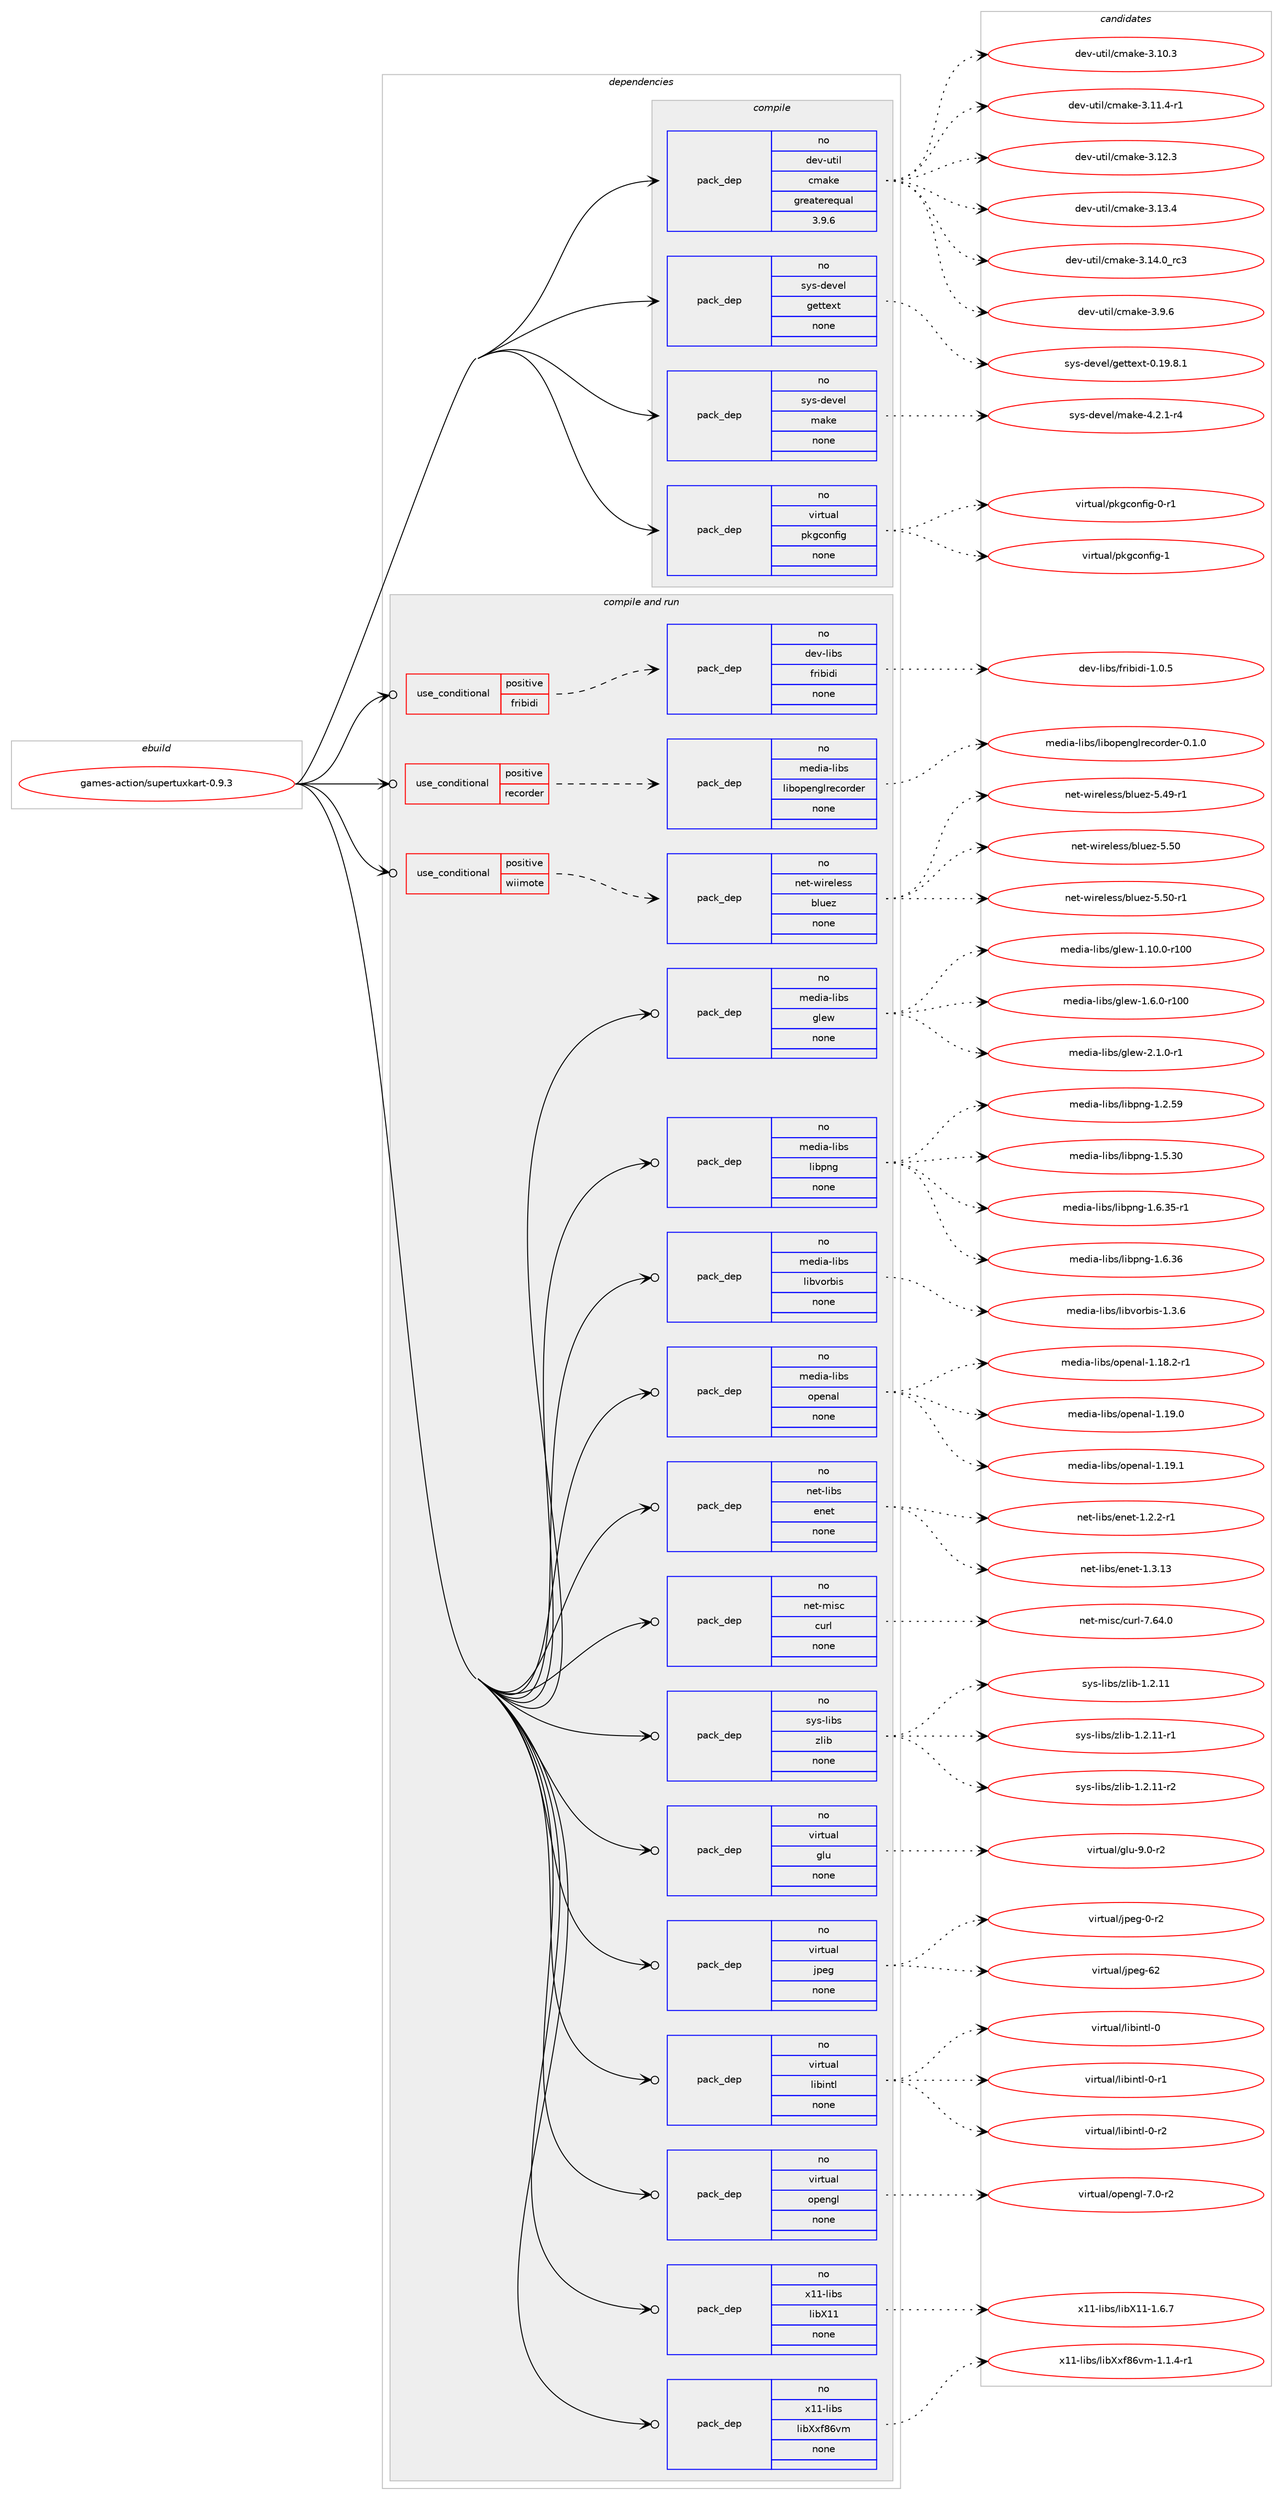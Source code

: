 digraph prolog {

# *************
# Graph options
# *************

newrank=true;
concentrate=true;
compound=true;
graph [rankdir=LR,fontname=Helvetica,fontsize=10,ranksep=1.5];#, ranksep=2.5, nodesep=0.2];
edge  [arrowhead=vee];
node  [fontname=Helvetica,fontsize=10];

# **********
# The ebuild
# **********

subgraph cluster_leftcol {
color=gray;
rank=same;
label=<<i>ebuild</i>>;
id [label="games-action/supertuxkart-0.9.3", color=red, width=4, href="../games-action/supertuxkart-0.9.3.svg"];
}

# ****************
# The dependencies
# ****************

subgraph cluster_midcol {
color=gray;
label=<<i>dependencies</i>>;
subgraph cluster_compile {
fillcolor="#eeeeee";
style=filled;
label=<<i>compile</i>>;
subgraph pack1103912 {
dependency1553768 [label=<<TABLE BORDER="0" CELLBORDER="1" CELLSPACING="0" CELLPADDING="4" WIDTH="220"><TR><TD ROWSPAN="6" CELLPADDING="30">pack_dep</TD></TR><TR><TD WIDTH="110">no</TD></TR><TR><TD>dev-util</TD></TR><TR><TD>cmake</TD></TR><TR><TD>greaterequal</TD></TR><TR><TD>3.9.6</TD></TR></TABLE>>, shape=none, color=blue];
}
id:e -> dependency1553768:w [weight=20,style="solid",arrowhead="vee"];
subgraph pack1103913 {
dependency1553769 [label=<<TABLE BORDER="0" CELLBORDER="1" CELLSPACING="0" CELLPADDING="4" WIDTH="220"><TR><TD ROWSPAN="6" CELLPADDING="30">pack_dep</TD></TR><TR><TD WIDTH="110">no</TD></TR><TR><TD>sys-devel</TD></TR><TR><TD>gettext</TD></TR><TR><TD>none</TD></TR><TR><TD></TD></TR></TABLE>>, shape=none, color=blue];
}
id:e -> dependency1553769:w [weight=20,style="solid",arrowhead="vee"];
subgraph pack1103914 {
dependency1553770 [label=<<TABLE BORDER="0" CELLBORDER="1" CELLSPACING="0" CELLPADDING="4" WIDTH="220"><TR><TD ROWSPAN="6" CELLPADDING="30">pack_dep</TD></TR><TR><TD WIDTH="110">no</TD></TR><TR><TD>sys-devel</TD></TR><TR><TD>make</TD></TR><TR><TD>none</TD></TR><TR><TD></TD></TR></TABLE>>, shape=none, color=blue];
}
id:e -> dependency1553770:w [weight=20,style="solid",arrowhead="vee"];
subgraph pack1103915 {
dependency1553771 [label=<<TABLE BORDER="0" CELLBORDER="1" CELLSPACING="0" CELLPADDING="4" WIDTH="220"><TR><TD ROWSPAN="6" CELLPADDING="30">pack_dep</TD></TR><TR><TD WIDTH="110">no</TD></TR><TR><TD>virtual</TD></TR><TR><TD>pkgconfig</TD></TR><TR><TD>none</TD></TR><TR><TD></TD></TR></TABLE>>, shape=none, color=blue];
}
id:e -> dependency1553771:w [weight=20,style="solid",arrowhead="vee"];
}
subgraph cluster_compileandrun {
fillcolor="#eeeeee";
style=filled;
label=<<i>compile and run</i>>;
subgraph cond426069 {
dependency1553772 [label=<<TABLE BORDER="0" CELLBORDER="1" CELLSPACING="0" CELLPADDING="4"><TR><TD ROWSPAN="3" CELLPADDING="10">use_conditional</TD></TR><TR><TD>positive</TD></TR><TR><TD>fribidi</TD></TR></TABLE>>, shape=none, color=red];
subgraph pack1103916 {
dependency1553773 [label=<<TABLE BORDER="0" CELLBORDER="1" CELLSPACING="0" CELLPADDING="4" WIDTH="220"><TR><TD ROWSPAN="6" CELLPADDING="30">pack_dep</TD></TR><TR><TD WIDTH="110">no</TD></TR><TR><TD>dev-libs</TD></TR><TR><TD>fribidi</TD></TR><TR><TD>none</TD></TR><TR><TD></TD></TR></TABLE>>, shape=none, color=blue];
}
dependency1553772:e -> dependency1553773:w [weight=20,style="dashed",arrowhead="vee"];
}
id:e -> dependency1553772:w [weight=20,style="solid",arrowhead="odotvee"];
subgraph cond426070 {
dependency1553774 [label=<<TABLE BORDER="0" CELLBORDER="1" CELLSPACING="0" CELLPADDING="4"><TR><TD ROWSPAN="3" CELLPADDING="10">use_conditional</TD></TR><TR><TD>positive</TD></TR><TR><TD>recorder</TD></TR></TABLE>>, shape=none, color=red];
subgraph pack1103917 {
dependency1553775 [label=<<TABLE BORDER="0" CELLBORDER="1" CELLSPACING="0" CELLPADDING="4" WIDTH="220"><TR><TD ROWSPAN="6" CELLPADDING="30">pack_dep</TD></TR><TR><TD WIDTH="110">no</TD></TR><TR><TD>media-libs</TD></TR><TR><TD>libopenglrecorder</TD></TR><TR><TD>none</TD></TR><TR><TD></TD></TR></TABLE>>, shape=none, color=blue];
}
dependency1553774:e -> dependency1553775:w [weight=20,style="dashed",arrowhead="vee"];
}
id:e -> dependency1553774:w [weight=20,style="solid",arrowhead="odotvee"];
subgraph cond426071 {
dependency1553776 [label=<<TABLE BORDER="0" CELLBORDER="1" CELLSPACING="0" CELLPADDING="4"><TR><TD ROWSPAN="3" CELLPADDING="10">use_conditional</TD></TR><TR><TD>positive</TD></TR><TR><TD>wiimote</TD></TR></TABLE>>, shape=none, color=red];
subgraph pack1103918 {
dependency1553777 [label=<<TABLE BORDER="0" CELLBORDER="1" CELLSPACING="0" CELLPADDING="4" WIDTH="220"><TR><TD ROWSPAN="6" CELLPADDING="30">pack_dep</TD></TR><TR><TD WIDTH="110">no</TD></TR><TR><TD>net-wireless</TD></TR><TR><TD>bluez</TD></TR><TR><TD>none</TD></TR><TR><TD></TD></TR></TABLE>>, shape=none, color=blue];
}
dependency1553776:e -> dependency1553777:w [weight=20,style="dashed",arrowhead="vee"];
}
id:e -> dependency1553776:w [weight=20,style="solid",arrowhead="odotvee"];
subgraph pack1103919 {
dependency1553778 [label=<<TABLE BORDER="0" CELLBORDER="1" CELLSPACING="0" CELLPADDING="4" WIDTH="220"><TR><TD ROWSPAN="6" CELLPADDING="30">pack_dep</TD></TR><TR><TD WIDTH="110">no</TD></TR><TR><TD>media-libs</TD></TR><TR><TD>glew</TD></TR><TR><TD>none</TD></TR><TR><TD></TD></TR></TABLE>>, shape=none, color=blue];
}
id:e -> dependency1553778:w [weight=20,style="solid",arrowhead="odotvee"];
subgraph pack1103920 {
dependency1553779 [label=<<TABLE BORDER="0" CELLBORDER="1" CELLSPACING="0" CELLPADDING="4" WIDTH="220"><TR><TD ROWSPAN="6" CELLPADDING="30">pack_dep</TD></TR><TR><TD WIDTH="110">no</TD></TR><TR><TD>media-libs</TD></TR><TR><TD>libpng</TD></TR><TR><TD>none</TD></TR><TR><TD></TD></TR></TABLE>>, shape=none, color=blue];
}
id:e -> dependency1553779:w [weight=20,style="solid",arrowhead="odotvee"];
subgraph pack1103921 {
dependency1553780 [label=<<TABLE BORDER="0" CELLBORDER="1" CELLSPACING="0" CELLPADDING="4" WIDTH="220"><TR><TD ROWSPAN="6" CELLPADDING="30">pack_dep</TD></TR><TR><TD WIDTH="110">no</TD></TR><TR><TD>media-libs</TD></TR><TR><TD>libvorbis</TD></TR><TR><TD>none</TD></TR><TR><TD></TD></TR></TABLE>>, shape=none, color=blue];
}
id:e -> dependency1553780:w [weight=20,style="solid",arrowhead="odotvee"];
subgraph pack1103922 {
dependency1553781 [label=<<TABLE BORDER="0" CELLBORDER="1" CELLSPACING="0" CELLPADDING="4" WIDTH="220"><TR><TD ROWSPAN="6" CELLPADDING="30">pack_dep</TD></TR><TR><TD WIDTH="110">no</TD></TR><TR><TD>media-libs</TD></TR><TR><TD>openal</TD></TR><TR><TD>none</TD></TR><TR><TD></TD></TR></TABLE>>, shape=none, color=blue];
}
id:e -> dependency1553781:w [weight=20,style="solid",arrowhead="odotvee"];
subgraph pack1103923 {
dependency1553782 [label=<<TABLE BORDER="0" CELLBORDER="1" CELLSPACING="0" CELLPADDING="4" WIDTH="220"><TR><TD ROWSPAN="6" CELLPADDING="30">pack_dep</TD></TR><TR><TD WIDTH="110">no</TD></TR><TR><TD>net-libs</TD></TR><TR><TD>enet</TD></TR><TR><TD>none</TD></TR><TR><TD></TD></TR></TABLE>>, shape=none, color=blue];
}
id:e -> dependency1553782:w [weight=20,style="solid",arrowhead="odotvee"];
subgraph pack1103924 {
dependency1553783 [label=<<TABLE BORDER="0" CELLBORDER="1" CELLSPACING="0" CELLPADDING="4" WIDTH="220"><TR><TD ROWSPAN="6" CELLPADDING="30">pack_dep</TD></TR><TR><TD WIDTH="110">no</TD></TR><TR><TD>net-misc</TD></TR><TR><TD>curl</TD></TR><TR><TD>none</TD></TR><TR><TD></TD></TR></TABLE>>, shape=none, color=blue];
}
id:e -> dependency1553783:w [weight=20,style="solid",arrowhead="odotvee"];
subgraph pack1103925 {
dependency1553784 [label=<<TABLE BORDER="0" CELLBORDER="1" CELLSPACING="0" CELLPADDING="4" WIDTH="220"><TR><TD ROWSPAN="6" CELLPADDING="30">pack_dep</TD></TR><TR><TD WIDTH="110">no</TD></TR><TR><TD>sys-libs</TD></TR><TR><TD>zlib</TD></TR><TR><TD>none</TD></TR><TR><TD></TD></TR></TABLE>>, shape=none, color=blue];
}
id:e -> dependency1553784:w [weight=20,style="solid",arrowhead="odotvee"];
subgraph pack1103926 {
dependency1553785 [label=<<TABLE BORDER="0" CELLBORDER="1" CELLSPACING="0" CELLPADDING="4" WIDTH="220"><TR><TD ROWSPAN="6" CELLPADDING="30">pack_dep</TD></TR><TR><TD WIDTH="110">no</TD></TR><TR><TD>virtual</TD></TR><TR><TD>glu</TD></TR><TR><TD>none</TD></TR><TR><TD></TD></TR></TABLE>>, shape=none, color=blue];
}
id:e -> dependency1553785:w [weight=20,style="solid",arrowhead="odotvee"];
subgraph pack1103927 {
dependency1553786 [label=<<TABLE BORDER="0" CELLBORDER="1" CELLSPACING="0" CELLPADDING="4" WIDTH="220"><TR><TD ROWSPAN="6" CELLPADDING="30">pack_dep</TD></TR><TR><TD WIDTH="110">no</TD></TR><TR><TD>virtual</TD></TR><TR><TD>jpeg</TD></TR><TR><TD>none</TD></TR><TR><TD></TD></TR></TABLE>>, shape=none, color=blue];
}
id:e -> dependency1553786:w [weight=20,style="solid",arrowhead="odotvee"];
subgraph pack1103928 {
dependency1553787 [label=<<TABLE BORDER="0" CELLBORDER="1" CELLSPACING="0" CELLPADDING="4" WIDTH="220"><TR><TD ROWSPAN="6" CELLPADDING="30">pack_dep</TD></TR><TR><TD WIDTH="110">no</TD></TR><TR><TD>virtual</TD></TR><TR><TD>libintl</TD></TR><TR><TD>none</TD></TR><TR><TD></TD></TR></TABLE>>, shape=none, color=blue];
}
id:e -> dependency1553787:w [weight=20,style="solid",arrowhead="odotvee"];
subgraph pack1103929 {
dependency1553788 [label=<<TABLE BORDER="0" CELLBORDER="1" CELLSPACING="0" CELLPADDING="4" WIDTH="220"><TR><TD ROWSPAN="6" CELLPADDING="30">pack_dep</TD></TR><TR><TD WIDTH="110">no</TD></TR><TR><TD>virtual</TD></TR><TR><TD>opengl</TD></TR><TR><TD>none</TD></TR><TR><TD></TD></TR></TABLE>>, shape=none, color=blue];
}
id:e -> dependency1553788:w [weight=20,style="solid",arrowhead="odotvee"];
subgraph pack1103930 {
dependency1553789 [label=<<TABLE BORDER="0" CELLBORDER="1" CELLSPACING="0" CELLPADDING="4" WIDTH="220"><TR><TD ROWSPAN="6" CELLPADDING="30">pack_dep</TD></TR><TR><TD WIDTH="110">no</TD></TR><TR><TD>x11-libs</TD></TR><TR><TD>libX11</TD></TR><TR><TD>none</TD></TR><TR><TD></TD></TR></TABLE>>, shape=none, color=blue];
}
id:e -> dependency1553789:w [weight=20,style="solid",arrowhead="odotvee"];
subgraph pack1103931 {
dependency1553790 [label=<<TABLE BORDER="0" CELLBORDER="1" CELLSPACING="0" CELLPADDING="4" WIDTH="220"><TR><TD ROWSPAN="6" CELLPADDING="30">pack_dep</TD></TR><TR><TD WIDTH="110">no</TD></TR><TR><TD>x11-libs</TD></TR><TR><TD>libXxf86vm</TD></TR><TR><TD>none</TD></TR><TR><TD></TD></TR></TABLE>>, shape=none, color=blue];
}
id:e -> dependency1553790:w [weight=20,style="solid",arrowhead="odotvee"];
}
subgraph cluster_run {
fillcolor="#eeeeee";
style=filled;
label=<<i>run</i>>;
}
}

# **************
# The candidates
# **************

subgraph cluster_choices {
rank=same;
color=gray;
label=<<i>candidates</i>>;

subgraph choice1103912 {
color=black;
nodesep=1;
choice1001011184511711610510847991099710710145514649484651 [label="dev-util/cmake-3.10.3", color=red, width=4,href="../dev-util/cmake-3.10.3.svg"];
choice10010111845117116105108479910997107101455146494946524511449 [label="dev-util/cmake-3.11.4-r1", color=red, width=4,href="../dev-util/cmake-3.11.4-r1.svg"];
choice1001011184511711610510847991099710710145514649504651 [label="dev-util/cmake-3.12.3", color=red, width=4,href="../dev-util/cmake-3.12.3.svg"];
choice1001011184511711610510847991099710710145514649514652 [label="dev-util/cmake-3.13.4", color=red, width=4,href="../dev-util/cmake-3.13.4.svg"];
choice1001011184511711610510847991099710710145514649524648951149951 [label="dev-util/cmake-3.14.0_rc3", color=red, width=4,href="../dev-util/cmake-3.14.0_rc3.svg"];
choice10010111845117116105108479910997107101455146574654 [label="dev-util/cmake-3.9.6", color=red, width=4,href="../dev-util/cmake-3.9.6.svg"];
dependency1553768:e -> choice1001011184511711610510847991099710710145514649484651:w [style=dotted,weight="100"];
dependency1553768:e -> choice10010111845117116105108479910997107101455146494946524511449:w [style=dotted,weight="100"];
dependency1553768:e -> choice1001011184511711610510847991099710710145514649504651:w [style=dotted,weight="100"];
dependency1553768:e -> choice1001011184511711610510847991099710710145514649514652:w [style=dotted,weight="100"];
dependency1553768:e -> choice1001011184511711610510847991099710710145514649524648951149951:w [style=dotted,weight="100"];
dependency1553768:e -> choice10010111845117116105108479910997107101455146574654:w [style=dotted,weight="100"];
}
subgraph choice1103913 {
color=black;
nodesep=1;
choice1151211154510010111810110847103101116116101120116454846495746564649 [label="sys-devel/gettext-0.19.8.1", color=red, width=4,href="../sys-devel/gettext-0.19.8.1.svg"];
dependency1553769:e -> choice1151211154510010111810110847103101116116101120116454846495746564649:w [style=dotted,weight="100"];
}
subgraph choice1103914 {
color=black;
nodesep=1;
choice1151211154510010111810110847109971071014552465046494511452 [label="sys-devel/make-4.2.1-r4", color=red, width=4,href="../sys-devel/make-4.2.1-r4.svg"];
dependency1553770:e -> choice1151211154510010111810110847109971071014552465046494511452:w [style=dotted,weight="100"];
}
subgraph choice1103915 {
color=black;
nodesep=1;
choice11810511411611797108471121071039911111010210510345484511449 [label="virtual/pkgconfig-0-r1", color=red, width=4,href="../virtual/pkgconfig-0-r1.svg"];
choice1181051141161179710847112107103991111101021051034549 [label="virtual/pkgconfig-1", color=red, width=4,href="../virtual/pkgconfig-1.svg"];
dependency1553771:e -> choice11810511411611797108471121071039911111010210510345484511449:w [style=dotted,weight="100"];
dependency1553771:e -> choice1181051141161179710847112107103991111101021051034549:w [style=dotted,weight="100"];
}
subgraph choice1103916 {
color=black;
nodesep=1;
choice10010111845108105981154710211410598105100105454946484653 [label="dev-libs/fribidi-1.0.5", color=red, width=4,href="../dev-libs/fribidi-1.0.5.svg"];
dependency1553773:e -> choice10010111845108105981154710211410598105100105454946484653:w [style=dotted,weight="100"];
}
subgraph choice1103917 {
color=black;
nodesep=1;
choice109101100105974510810598115471081059811111210111010310811410199111114100101114454846494648 [label="media-libs/libopenglrecorder-0.1.0", color=red, width=4,href="../media-libs/libopenglrecorder-0.1.0.svg"];
dependency1553775:e -> choice109101100105974510810598115471081059811111210111010310811410199111114100101114454846494648:w [style=dotted,weight="100"];
}
subgraph choice1103918 {
color=black;
nodesep=1;
choice11010111645119105114101108101115115479810811710112245534652574511449 [label="net-wireless/bluez-5.49-r1", color=red, width=4,href="../net-wireless/bluez-5.49-r1.svg"];
choice1101011164511910511410110810111511547981081171011224553465348 [label="net-wireless/bluez-5.50", color=red, width=4,href="../net-wireless/bluez-5.50.svg"];
choice11010111645119105114101108101115115479810811710112245534653484511449 [label="net-wireless/bluez-5.50-r1", color=red, width=4,href="../net-wireless/bluez-5.50-r1.svg"];
dependency1553777:e -> choice11010111645119105114101108101115115479810811710112245534652574511449:w [style=dotted,weight="100"];
dependency1553777:e -> choice1101011164511910511410110810111511547981081171011224553465348:w [style=dotted,weight="100"];
dependency1553777:e -> choice11010111645119105114101108101115115479810811710112245534653484511449:w [style=dotted,weight="100"];
}
subgraph choice1103919 {
color=black;
nodesep=1;
choice109101100105974510810598115471031081011194549464948464845114494848 [label="media-libs/glew-1.10.0-r100", color=red, width=4,href="../media-libs/glew-1.10.0-r100.svg"];
choice1091011001059745108105981154710310810111945494654464845114494848 [label="media-libs/glew-1.6.0-r100", color=red, width=4,href="../media-libs/glew-1.6.0-r100.svg"];
choice109101100105974510810598115471031081011194550464946484511449 [label="media-libs/glew-2.1.0-r1", color=red, width=4,href="../media-libs/glew-2.1.0-r1.svg"];
dependency1553778:e -> choice109101100105974510810598115471031081011194549464948464845114494848:w [style=dotted,weight="100"];
dependency1553778:e -> choice1091011001059745108105981154710310810111945494654464845114494848:w [style=dotted,weight="100"];
dependency1553778:e -> choice109101100105974510810598115471031081011194550464946484511449:w [style=dotted,weight="100"];
}
subgraph choice1103920 {
color=black;
nodesep=1;
choice109101100105974510810598115471081059811211010345494650465357 [label="media-libs/libpng-1.2.59", color=red, width=4,href="../media-libs/libpng-1.2.59.svg"];
choice109101100105974510810598115471081059811211010345494653465148 [label="media-libs/libpng-1.5.30", color=red, width=4,href="../media-libs/libpng-1.5.30.svg"];
choice1091011001059745108105981154710810598112110103454946544651534511449 [label="media-libs/libpng-1.6.35-r1", color=red, width=4,href="../media-libs/libpng-1.6.35-r1.svg"];
choice109101100105974510810598115471081059811211010345494654465154 [label="media-libs/libpng-1.6.36", color=red, width=4,href="../media-libs/libpng-1.6.36.svg"];
dependency1553779:e -> choice109101100105974510810598115471081059811211010345494650465357:w [style=dotted,weight="100"];
dependency1553779:e -> choice109101100105974510810598115471081059811211010345494653465148:w [style=dotted,weight="100"];
dependency1553779:e -> choice1091011001059745108105981154710810598112110103454946544651534511449:w [style=dotted,weight="100"];
dependency1553779:e -> choice109101100105974510810598115471081059811211010345494654465154:w [style=dotted,weight="100"];
}
subgraph choice1103921 {
color=black;
nodesep=1;
choice109101100105974510810598115471081059811811111498105115454946514654 [label="media-libs/libvorbis-1.3.6", color=red, width=4,href="../media-libs/libvorbis-1.3.6.svg"];
dependency1553780:e -> choice109101100105974510810598115471081059811811111498105115454946514654:w [style=dotted,weight="100"];
}
subgraph choice1103922 {
color=black;
nodesep=1;
choice1091011001059745108105981154711111210111097108454946495646504511449 [label="media-libs/openal-1.18.2-r1", color=red, width=4,href="../media-libs/openal-1.18.2-r1.svg"];
choice109101100105974510810598115471111121011109710845494649574648 [label="media-libs/openal-1.19.0", color=red, width=4,href="../media-libs/openal-1.19.0.svg"];
choice109101100105974510810598115471111121011109710845494649574649 [label="media-libs/openal-1.19.1", color=red, width=4,href="../media-libs/openal-1.19.1.svg"];
dependency1553781:e -> choice1091011001059745108105981154711111210111097108454946495646504511449:w [style=dotted,weight="100"];
dependency1553781:e -> choice109101100105974510810598115471111121011109710845494649574648:w [style=dotted,weight="100"];
dependency1553781:e -> choice109101100105974510810598115471111121011109710845494649574649:w [style=dotted,weight="100"];
}
subgraph choice1103923 {
color=black;
nodesep=1;
choice1101011164510810598115471011101011164549465046504511449 [label="net-libs/enet-1.2.2-r1", color=red, width=4,href="../net-libs/enet-1.2.2-r1.svg"];
choice11010111645108105981154710111010111645494651464951 [label="net-libs/enet-1.3.13", color=red, width=4,href="../net-libs/enet-1.3.13.svg"];
dependency1553782:e -> choice1101011164510810598115471011101011164549465046504511449:w [style=dotted,weight="100"];
dependency1553782:e -> choice11010111645108105981154710111010111645494651464951:w [style=dotted,weight="100"];
}
subgraph choice1103924 {
color=black;
nodesep=1;
choice1101011164510910511599479911711410845554654524648 [label="net-misc/curl-7.64.0", color=red, width=4,href="../net-misc/curl-7.64.0.svg"];
dependency1553783:e -> choice1101011164510910511599479911711410845554654524648:w [style=dotted,weight="100"];
}
subgraph choice1103925 {
color=black;
nodesep=1;
choice1151211154510810598115471221081059845494650464949 [label="sys-libs/zlib-1.2.11", color=red, width=4,href="../sys-libs/zlib-1.2.11.svg"];
choice11512111545108105981154712210810598454946504649494511449 [label="sys-libs/zlib-1.2.11-r1", color=red, width=4,href="../sys-libs/zlib-1.2.11-r1.svg"];
choice11512111545108105981154712210810598454946504649494511450 [label="sys-libs/zlib-1.2.11-r2", color=red, width=4,href="../sys-libs/zlib-1.2.11-r2.svg"];
dependency1553784:e -> choice1151211154510810598115471221081059845494650464949:w [style=dotted,weight="100"];
dependency1553784:e -> choice11512111545108105981154712210810598454946504649494511449:w [style=dotted,weight="100"];
dependency1553784:e -> choice11512111545108105981154712210810598454946504649494511450:w [style=dotted,weight="100"];
}
subgraph choice1103926 {
color=black;
nodesep=1;
choice1181051141161179710847103108117455746484511450 [label="virtual/glu-9.0-r2", color=red, width=4,href="../virtual/glu-9.0-r2.svg"];
dependency1553785:e -> choice1181051141161179710847103108117455746484511450:w [style=dotted,weight="100"];
}
subgraph choice1103927 {
color=black;
nodesep=1;
choice118105114116117971084710611210110345484511450 [label="virtual/jpeg-0-r2", color=red, width=4,href="../virtual/jpeg-0-r2.svg"];
choice1181051141161179710847106112101103455450 [label="virtual/jpeg-62", color=red, width=4,href="../virtual/jpeg-62.svg"];
dependency1553786:e -> choice118105114116117971084710611210110345484511450:w [style=dotted,weight="100"];
dependency1553786:e -> choice1181051141161179710847106112101103455450:w [style=dotted,weight="100"];
}
subgraph choice1103928 {
color=black;
nodesep=1;
choice1181051141161179710847108105981051101161084548 [label="virtual/libintl-0", color=red, width=4,href="../virtual/libintl-0.svg"];
choice11810511411611797108471081059810511011610845484511449 [label="virtual/libintl-0-r1", color=red, width=4,href="../virtual/libintl-0-r1.svg"];
choice11810511411611797108471081059810511011610845484511450 [label="virtual/libintl-0-r2", color=red, width=4,href="../virtual/libintl-0-r2.svg"];
dependency1553787:e -> choice1181051141161179710847108105981051101161084548:w [style=dotted,weight="100"];
dependency1553787:e -> choice11810511411611797108471081059810511011610845484511449:w [style=dotted,weight="100"];
dependency1553787:e -> choice11810511411611797108471081059810511011610845484511450:w [style=dotted,weight="100"];
}
subgraph choice1103929 {
color=black;
nodesep=1;
choice1181051141161179710847111112101110103108455546484511450 [label="virtual/opengl-7.0-r2", color=red, width=4,href="../virtual/opengl-7.0-r2.svg"];
dependency1553788:e -> choice1181051141161179710847111112101110103108455546484511450:w [style=dotted,weight="100"];
}
subgraph choice1103930 {
color=black;
nodesep=1;
choice120494945108105981154710810598884949454946544655 [label="x11-libs/libX11-1.6.7", color=red, width=4,href="../x11-libs/libX11-1.6.7.svg"];
dependency1553789:e -> choice120494945108105981154710810598884949454946544655:w [style=dotted,weight="100"];
}
subgraph choice1103931 {
color=black;
nodesep=1;
choice1204949451081059811547108105988812010256541181094549464946524511449 [label="x11-libs/libXxf86vm-1.1.4-r1", color=red, width=4,href="../x11-libs/libXxf86vm-1.1.4-r1.svg"];
dependency1553790:e -> choice1204949451081059811547108105988812010256541181094549464946524511449:w [style=dotted,weight="100"];
}
}

}
